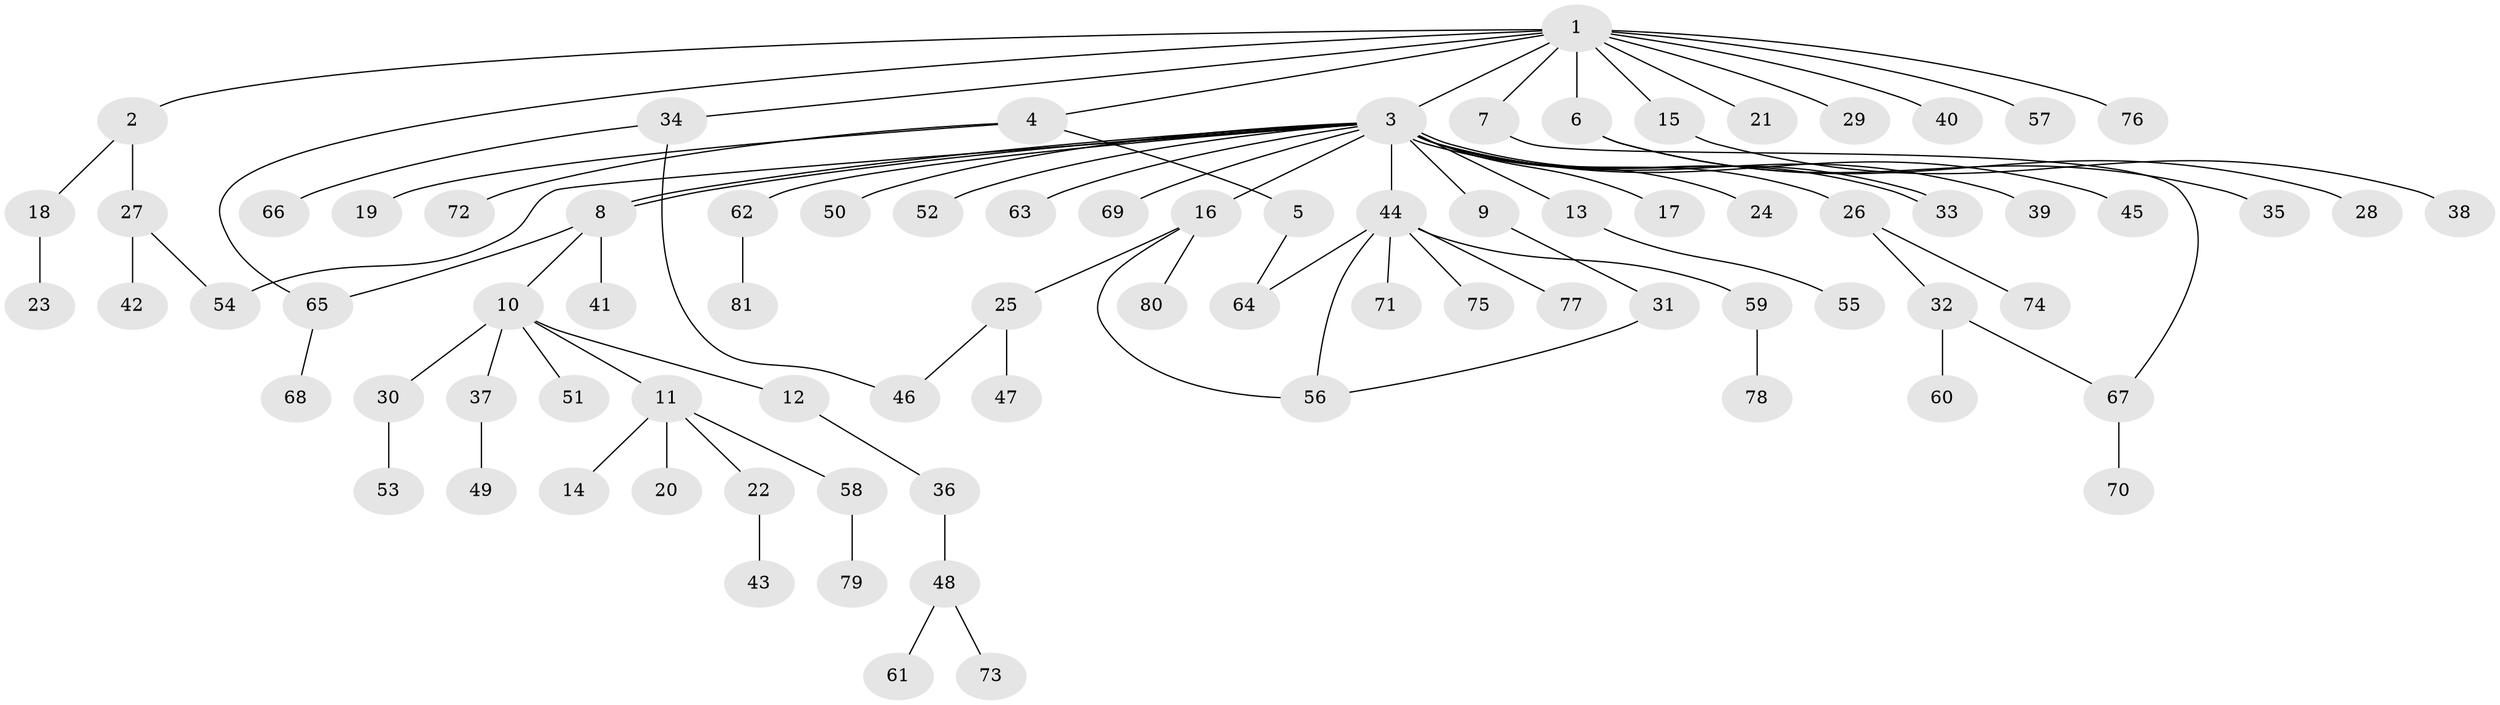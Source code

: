// coarse degree distribution, {11: 0.020833333333333332, 19: 0.020833333333333332, 3: 0.041666666666666664, 2: 0.2708333333333333, 4: 0.041666666666666664, 7: 0.020833333333333332, 1: 0.5625, 8: 0.020833333333333332}
// Generated by graph-tools (version 1.1) at 2025/18/03/04/25 18:18:05]
// undirected, 81 vertices, 89 edges
graph export_dot {
graph [start="1"]
  node [color=gray90,style=filled];
  1;
  2;
  3;
  4;
  5;
  6;
  7;
  8;
  9;
  10;
  11;
  12;
  13;
  14;
  15;
  16;
  17;
  18;
  19;
  20;
  21;
  22;
  23;
  24;
  25;
  26;
  27;
  28;
  29;
  30;
  31;
  32;
  33;
  34;
  35;
  36;
  37;
  38;
  39;
  40;
  41;
  42;
  43;
  44;
  45;
  46;
  47;
  48;
  49;
  50;
  51;
  52;
  53;
  54;
  55;
  56;
  57;
  58;
  59;
  60;
  61;
  62;
  63;
  64;
  65;
  66;
  67;
  68;
  69;
  70;
  71;
  72;
  73;
  74;
  75;
  76;
  77;
  78;
  79;
  80;
  81;
  1 -- 2;
  1 -- 3;
  1 -- 4;
  1 -- 6;
  1 -- 7;
  1 -- 15;
  1 -- 21;
  1 -- 29;
  1 -- 34;
  1 -- 40;
  1 -- 57;
  1 -- 65;
  1 -- 76;
  2 -- 18;
  2 -- 27;
  3 -- 8;
  3 -- 8;
  3 -- 9;
  3 -- 13;
  3 -- 16;
  3 -- 17;
  3 -- 24;
  3 -- 26;
  3 -- 33;
  3 -- 33;
  3 -- 39;
  3 -- 44;
  3 -- 45;
  3 -- 50;
  3 -- 52;
  3 -- 54;
  3 -- 62;
  3 -- 63;
  3 -- 69;
  4 -- 5;
  4 -- 19;
  4 -- 72;
  5 -- 64;
  6 -- 28;
  6 -- 35;
  7 -- 67;
  8 -- 10;
  8 -- 41;
  8 -- 65;
  9 -- 31;
  10 -- 11;
  10 -- 12;
  10 -- 30;
  10 -- 37;
  10 -- 51;
  11 -- 14;
  11 -- 20;
  11 -- 22;
  11 -- 58;
  12 -- 36;
  13 -- 55;
  15 -- 38;
  16 -- 25;
  16 -- 56;
  16 -- 80;
  18 -- 23;
  22 -- 43;
  25 -- 46;
  25 -- 47;
  26 -- 32;
  26 -- 74;
  27 -- 42;
  27 -- 54;
  30 -- 53;
  31 -- 56;
  32 -- 60;
  32 -- 67;
  34 -- 46;
  34 -- 66;
  36 -- 48;
  37 -- 49;
  44 -- 56;
  44 -- 59;
  44 -- 64;
  44 -- 71;
  44 -- 75;
  44 -- 77;
  48 -- 61;
  48 -- 73;
  58 -- 79;
  59 -- 78;
  62 -- 81;
  65 -- 68;
  67 -- 70;
}
